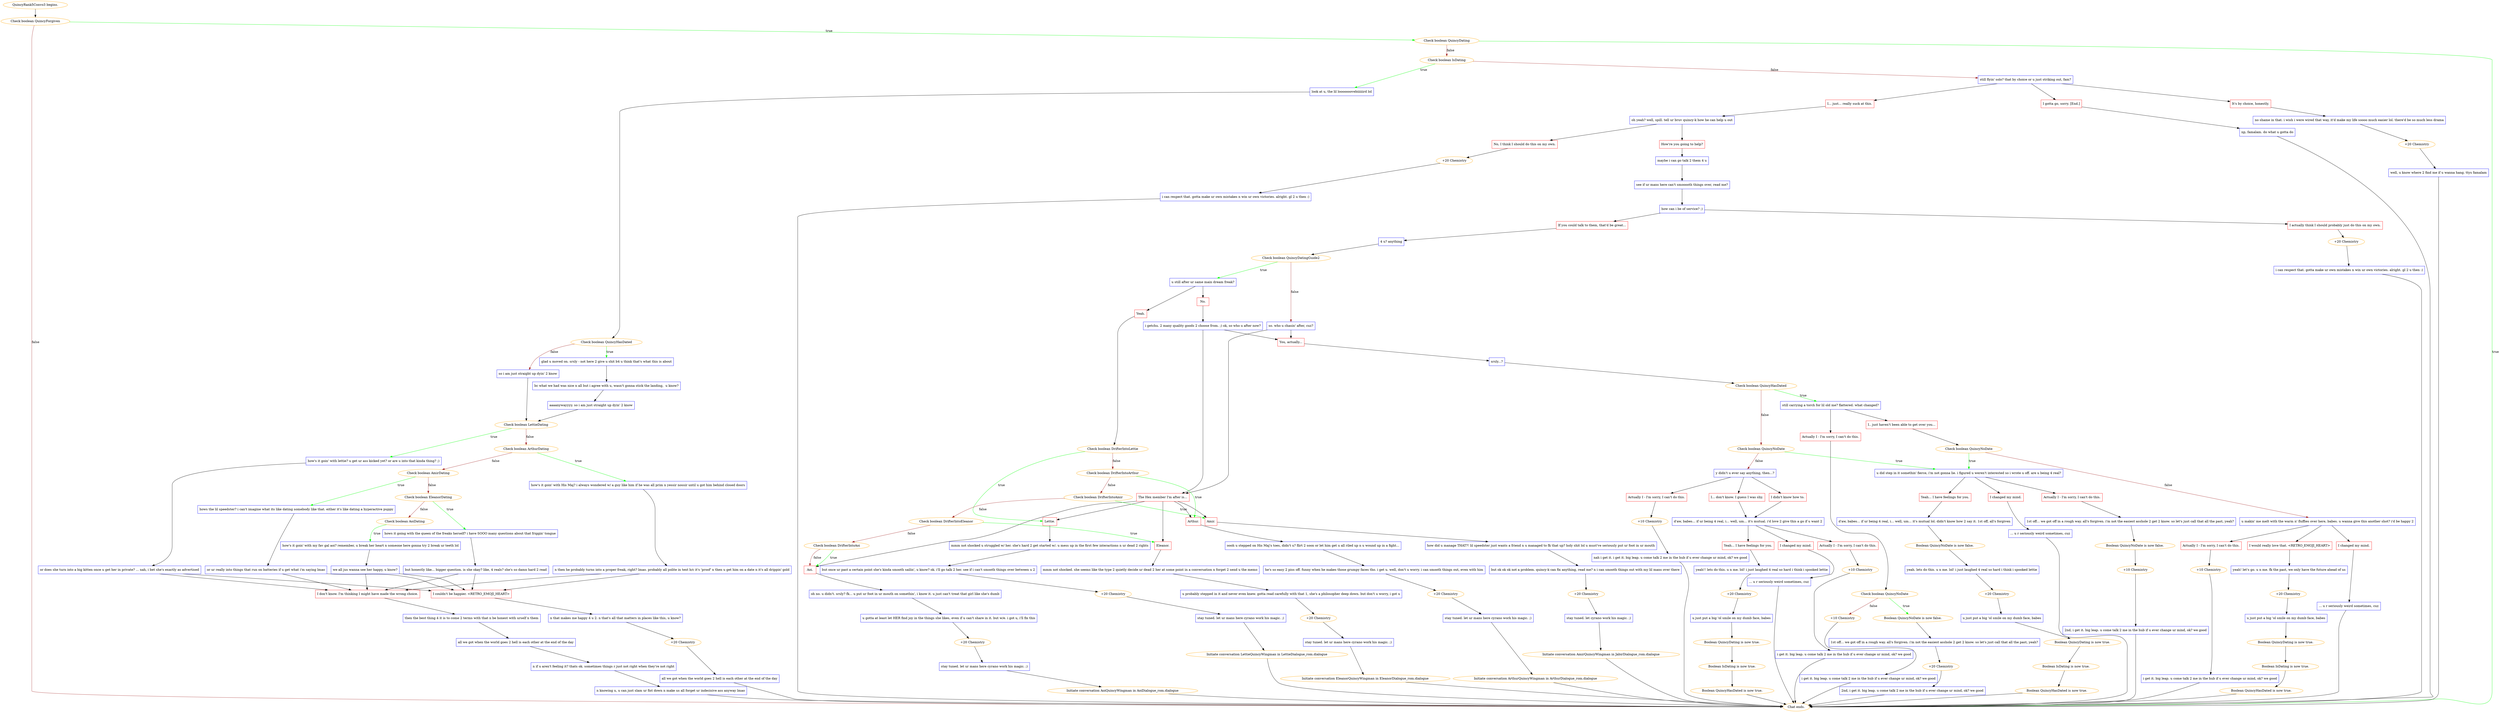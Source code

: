 digraph {
	"QuincyRank5Convo3 begins." [color=orange];
		"QuincyRank5Convo3 begins." -> 3189;
	3189 [label="Check boolean QuincyForgiven",color=orange];
		3189 -> 3190 [label=true,color=green];
		3189 -> "Chat ends." [label=false,color=brown];
	3190 [label="Check boolean QuincyDating",color=orange];
		3190 -> "Chat ends." [label=true,color=green];
		3190 -> 3191 [label=false,color=brown];
	"Chat ends." [color=orange];
	"Chat ends." [color=orange];
	3191 [label="Check boolean IsDating",color=orange];
		3191 -> 3194 [label=true,color=green];
		3191 -> 3195 [label=false,color=brown];
	3194 [label="look at u, the lil looooooovebiiiiiird lol",shape=box,color=blue];
		3194 -> 3196;
	3195 [label="still flyin' solo? that by choice or u just striking out, fam?",shape=box,color=blue];
		3195 -> 3228;
		3195 -> 3229;
		3195 -> 3230;
	3196 [label="Check boolean QuincyHasDated",color=orange];
		3196 -> 3197 [label=true,color=green];
		3196 -> 3198 [label=false,color=brown];
	3228 [label="It's by choice, honestly.",shape=box,color=red];
		3228 -> 3231;
	3229 [label="I... just... really suck at this.",shape=box,color=red];
		3229 -> 3235;
	3230 [label="I gotta go, sorry. [End.]",shape=box,color=red];
		3230 -> 3240;
	3197 [label="glad u moved on. srsly - not here 2 give u shit b4 u think that's what this is about",shape=box,color=blue];
		3197 -> 3199;
	3198 [label="so i am just straight up dyin' 2 know",shape=box,color=blue];
		3198 -> 3201;
	3231 [label="no shame in that. i wish i were wired that way, it'd make my life soooo much easier lol. there'd be so much less drama",shape=box,color=blue];
		3231 -> 3232;
	3235 [label="oh yeah? well, spill. tell ur bruv quincy-k how he can help u out",shape=box,color=blue];
		3235 -> 3237;
		3235 -> 3236;
	3240 [label="np, famalam. do what u gotta do",shape=box,color=blue];
		3240 -> "Chat ends.";
	3199 [label="bc what we had was nice n all but i agree with u, wasn't gonna stick the landing,  u know?",shape=box,color=blue];
		3199 -> 3200;
	3201 [label="Check boolean LettieDating",color=orange];
		3201 -> 3206 [label=true,color=green];
		3201 -> 3202 [label=false,color=brown];
	3232 [label="+20 Chemistry",color=orange];
		3232 -> 3233;
	3237 [label="How're you going to help?",shape=box,color=red];
		3237 -> 3244;
	3236 [label="No, I think I should do this on my own.",shape=box,color=red];
		3236 -> 3238;
	"Chat ends." [color=orange];
	3200 [label="aaaanywayyyy. so i am just straight up dyin' 2 know",shape=box,color=blue];
		3200 -> 3201;
	3206 [label="how's it goin' with lettie? u get ur ass kicked yet? or are u into that kinda thing? ;)",shape=box,color=blue];
		3206 -> 3207;
	3202 [label="Check boolean ArthurDating",color=orange];
		3202 -> 3208 [label=true,color=green];
		3202 -> 3203 [label=false,color=brown];
	3233 [label="well, u know where 2 find me if u wanna hang. ttys famalam",shape=box,color=blue];
		3233 -> "Chat ends.";
	3244 [label="maybe i can go talk 2 them 4 u",shape=box,color=blue];
		3244 -> 3245;
	3238 [label="+20 Chemistry",color=orange];
		3238 -> 3242;
	3207 [label="or does she turn into a big kitten once u get her in private? ... nah, i bet she's exactly as advertised",shape=box,color=blue];
		3207 -> 3216;
		3207 -> 3217;
	3208 [label="how's it goin' with His Maj? i always wondered w/ a guy like him if he was all prim n yessir nossir until u got him behind closed doors",shape=box,color=blue];
		3208 -> 3209;
	3203 [label="Check boolean AmirDating",color=orange];
		3203 -> 3210 [label=true,color=green];
		3203 -> 3204 [label=false,color=brown];
	"Chat ends." [color=orange];
	3245 [label="see if ur mans here can't smooooth things over, read me?",shape=box,color=blue];
		3245 -> 3246;
	3242 [label="i can respect that. gotta make ur own mistakes n win ur own victories. alright. gl 2 u then :)",shape=box,color=blue];
		3242 -> "Chat ends.";
	3216 [label="I couldn't be happier. <RETRO_EMOJI_HEART>",shape=box,color=red];
		3216 -> 3218;
	3217 [label="I don't know. I'm thinking I might have made the wrong choice.",shape=box,color=red];
		3217 -> 3222;
	3209 [label="n then he probably turns into a proper freak, right? lmao. probably all polite in text b/c it's 'proof' n then u get him on a date n it's all drippin' gold",shape=box,color=blue];
		3209 -> 3216;
		3209 -> 3217;
	3210 [label="hows the lil speedster? i can't imagine what its like dating somebody like that. either it's like dating a hyperactive puppy",shape=box,color=blue];
		3210 -> 3213;
	3204 [label="Check boolean EleanorDating",color=orange];
		3204 -> 3212 [label=true,color=green];
		3204 -> 3205 [label=false,color=brown];
	3246 [label="how can i be of service? ;)",shape=box,color=blue];
		3246 -> 3247;
		3246 -> 3248;
	"Chat ends." [color=orange];
	3218 [label="n that makes me happy 4 u 2. n that's all that matters in places like this, u know?",shape=box,color=blue];
		3218 -> 3220;
	3222 [label="then the best thing 4 it is to come 2 terms with that n be honest with urself n them",shape=box,color=blue];
		3222 -> 3223;
	3213 [label="or ur really into things that run on batteries if u get what i'm saying lmao",shape=box,color=blue];
		3213 -> 3216;
		3213 -> 3217;
	3212 [label="hows it going with the queen of the freaks herself? i have SOOO many questions about that friggin' tongue",shape=box,color=blue];
		3212 -> 3211;
	3205 [label="Check boolean AoiDating",color=orange];
		3205 -> 3214 [label=true,color=green];
	3247 [label="If you could talk to them, that'd be great...",shape=box,color=red];
		3247 -> 3252;
	3248 [label="I actually think I should probably just do this on my own.",shape=box,color=red];
		3248 -> 3250;
	3220 [label="+20 Chemistry",color=orange];
		3220 -> 3219;
	3223 [label="all we got when the world goes 2 hell is each other at the end of the day",shape=box,color=blue];
		3223 -> 3224;
	3211 [label="but honestly like... bigger question. is she okay? like, 4 reals? she's so damn hard 2 read",shape=box,color=blue];
		3211 -> 3216;
		3211 -> 3217;
	3214 [label="how's it goin' with my fav gal aoi? remember, u break her heart n someone here gonna try 2 break ur teeth lol",shape=box,color=blue];
		3214 -> 3215;
	3252 [label="4 u? anything",shape=box,color=blue];
		3252 -> 3253;
	3250 [label="+20 Chemistry",color=orange];
		3250 -> 3249;
	3219 [label="all we got when the world goes 2 hell is each other at the end of the day",shape=box,color=blue];
		3219 -> "Chat ends.";
	3224 [label="n if u aren't feeling it? thats ok. sometimes things r just not right when they're not right",shape=box,color=blue];
		3224 -> 3226;
	3215 [label="we all jus wanna see her happy, u know?",shape=box,color=blue];
		3215 -> 3216;
		3215 -> 3217;
	3253 [label="Check boolean QuincyDatingGuide2",color=orange];
		3253 -> 3254 [label=true,color=green];
		3253 -> 3255 [label=false,color=brown];
	3249 [label="i can respect that. gotta make ur own mistakes n win ur own victories. alright. gl 2 u then :)",shape=box,color=blue];
		3249 -> "Chat ends.";
	"Chat ends." [color=orange];
	3226 [label="n knowing u, u can just slam ur fist down n make us all forget ur indecisive ass anyway lmao",shape=box,color=blue];
		3226 -> "Chat ends.";
	3254 [label="u still after ur same main dream freak?",shape=box,color=blue];
		3254 -> 3256;
		3254 -> 3257;
	3255 [label="so. who u chasin' after, cuz?",shape=box,color=blue];
		3255 -> 2558;
		3255 -> 3262;
	"Chat ends." [color=orange];
	"Chat ends." [color=orange];
	3256 [label="No.",shape=box,color=red];
		3256 -> 3258;
	3257 [label="Yeah.",shape=box,color=red];
		3257 -> 3259;
	2558 [label="The Hex member I'm after is...",shape=box,color=red];
		2558 -> 3265;
		2558 -> 3266;
		2558 -> 3267;
		2558 -> 3268;
		2558 -> 3269;
	3262 [label="You, actually...",shape=box,color=red];
		3262 -> 3296;
	3258 [label="i getchu. 2 many quality goods 2 choose from. ;) ok, so who u after now?",shape=box,color=blue];
		3258 -> 2558;
		3258 -> 3262;
	3259 [label="Check boolean DrifterIntoLettie",color=orange];
		3259 -> 3265 [label=true,color=green];
		3259 -> 3260 [label=false,color=brown];
	3265 [label="Lettie.",shape=box,color=red];
		3265 -> 3270;
	3266 [label="Arthur.",shape=box,color=red];
		3266 -> 3279;
	3267 [label="Amir.",shape=box,color=red];
		3267 -> 3280;
	3268 [label="Eleanor.",shape=box,color=red];
		3268 -> 3285;
	3269 [label="Aoi.",shape=box,color=red];
		3269 -> 3290;
	3296 [label="srsly...?",shape=box,color=blue];
		3296 -> 3297;
	3260 [label="Check boolean DrifterIntoArthur",color=orange];
		3260 -> 3266 [label=true,color=green];
		3260 -> 3261 [label=false,color=brown];
	3270 [label="mmm not shocked u struggled w/ her. she's hard 2 get started w/. u mess up in the first few interactions n ur dead 2 rights",shape=box,color=blue];
		3270 -> 3271;
	3279 [label="oooh u stepped on His Maj's toes, didn't u? flirt 2 soon or let him get u all riled up n u wound up in a fight...",shape=box,color=blue];
		3279 -> 3277;
	3280 [label="how did u manage THAT?! lil speedster just wants a friend n u managed to fk that up? holy shit lol u must've seriously put ur foot in ur mouth",shape=box,color=blue];
		3280 -> 3282;
	3285 [label="mmm not shocked. she seems like the type 2 quietly decide ur dead 2 her at some point in a conversation n forget 2 send u the memo",shape=box,color=blue];
		3285 -> 3288;
	3290 [label="oh no. u didn't. srsly? fk... u put ur foot in ur mouth on somethin', i know it. u just can't treat that girl like she's dumb",shape=box,color=blue];
		3290 -> 3291;
	3297 [label="Check boolean QuincyHasDated",color=orange];
		3297 -> 3298 [label=true,color=green];
		3297 -> 3299 [label=false,color=brown];
	3261 [label="Check boolean DrifterIntoAmir",color=orange];
		3261 -> 3267 [label=true,color=green];
		3261 -> 3263 [label=false,color=brown];
	3271 [label="but once ur past a certain point she's kinda smooth sailin', u know? ok. i'll go talk 2 her. see if i can't smooth things over between u 2",shape=box,color=blue];
		3271 -> 3273;
	3277 [label="he's so easy 2 piss off. funny when he makes those grumpy faces tho. i get u. well, don't u worry. i can smooth things out, even with him",shape=box,color=blue];
		3277 -> 3276;
	3282 [label="but ok ok ok not a problem. quincy-k can fix anything, read me? n i can smooth things out with my lil mans over there",shape=box,color=blue];
		3282 -> 3283;
	3288 [label="u probably stepped in it and never even knew. gotta read carefully with that 1, she's a philosopher deep down. but don't u worry, i got u",shape=box,color=blue];
		3288 -> 3287;
	3291 [label="u gotta at least let HER find joy in the things she likes, even if u can't share in it. but w/e. i got u, i'll fix this",shape=box,color=blue];
		3291 -> 3292;
	3298 [label="still carrying a torch for lil old me? flattered. what changed?",shape=box,color=blue];
		3298 -> 3301;
		3298 -> 3300;
	3299 [label="Check boolean QuincyNoDate",color=orange];
		3299 -> 3313 [label=true,color=green];
		3299 -> 3314 [label=false,color=brown];
	3263 [label="Check boolean DrifterIntoEleanor",color=orange];
		3263 -> 3268 [label=true,color=green];
		3263 -> 3264 [label=false,color=brown];
	3273 [label="+20 Chemistry",color=orange];
		3273 -> 3272;
	3276 [label="+20 Chemistry",color=orange];
		3276 -> 3278;
	3283 [label="+20 Chemistry",color=orange];
		3283 -> 3281;
	3287 [label="+20 Chemistry",color=orange];
		3287 -> 3289;
	3292 [label="+20 Chemistry",color=orange];
		3292 -> 3294;
	3301 [label="I.. just haven't been able to get over you...",shape=box,color=red];
		3301 -> 3311;
	3300 [label="Actually I - I'm sorry, I can't do this.",shape=box,color=red];
		3300 -> 3302;
	3313 [label="u did step in it somethin' fierce, i'm not gonna lie. i figured u weren't interested so i wrote u off. are u being 4 real?",shape=box,color=blue];
		3313 -> 3331;
		3313 -> 3330;
		3313 -> 3332;
	3314 [label="y didn't u ever say anything, then...?",shape=box,color=blue];
		3314 -> 3350;
		3314 -> 3351;
		3314 -> 3349;
	3264 [label="Check boolean DrifterIntoAoi",color=orange];
		3264 -> 3269 [label=true,color=green];
		3264 -> 3269 [label=false,color=brown];
	3272 [label="stay tuned. let ur mans here cyrano work his magic. ;)",shape=box,color=blue];
		3272 -> 3527;
	3278 [label="stay tuned. let ur mans here cyrano work his magic. ;)",shape=box,color=blue];
		3278 -> 3528;
	3281 [label="stay tuned. let cyrano work his magic. ;)",shape=box,color=blue];
		3281 -> 3529;
	3289 [label="stay tuned. let ur mans here cyrano work his magic. ;)",shape=box,color=blue];
		3289 -> 3530;
	3294 [label="stay tuned. let ur mans here cyrano work his magic. ;)",shape=box,color=blue];
		3294 -> 990;
	3311 [label="Check boolean QuincyNoDate",color=orange];
		3311 -> 3313 [label=true,color=green];
		3311 -> 3312 [label=false,color=brown];
	3302 [label="Check boolean QuincyNoDate",color=orange];
		3302 -> 3303 [label=true,color=green];
		3302 -> 3309 [label=false,color=brown];
	3331 [label="Yeah... I have feelings for you.",shape=box,color=red];
		3331 -> 3333;
	3330 [label="Actually I - I'm sorry, I can't do this.",shape=box,color=red];
		3330 -> 3334;
	3332 [label="I changed my mind.",shape=box,color=red];
		3332 -> 3335;
	3350 [label="I... don't know. I guess I was shy.",shape=box,color=red];
		3350 -> 3352;
	3351 [label="I didn't know how to.",shape=box,color=red];
		3351 -> 3352;
	3349 [label="Actually I - I'm sorry, I can't do this.",shape=box,color=red];
		3349 -> 3353;
	3527 [label="Initiate conversation LettieQuincyWingman in LettieDialogue_rom.dialogue",color=orange];
		3527 -> "Chat ends.";
	3528 [label="Initiate conversation ArthurQuincyWingman in ArthurDialogue_rom.dialogue",color=orange];
		3528 -> "Chat ends.";
	3529 [label="Initiate conversation AmirQuincyWingman in JabirDialogue_rom.dialogue",color=orange];
		3529 -> "Chat ends.";
	3530 [label="Initiate conversation EleanorQuincyWingman in EleanorDialogue_rom.dialogue",color=orange];
		3530 -> "Chat ends.";
	990 [label="Initiate conversation AoiQuincyWingman in AoiDialogue_rom.dialogue",color=orange];
		990 -> "Chat ends.";
	3312 [label="u makin' me melt with the warm n' fluffies over here, babes. u wanna give this another shot? i'd be happy 2",shape=box,color=blue];
		3312 -> 3315;
		3312 -> 3317;
		3312 -> 3316;
	3303 [label="Boolean QuincyNoDate is now false.",color=orange];
		3303 -> 3304;
	3309 [label="+10 Chemistry",color=orange];
		3309 -> 3305;
	3333 [label="d'aw, babes... if ur being 4 real, i... well, um... it's mutual lol. didn't know how 2 say it. 1st off, all's forgiven",shape=box,color=blue];
		3333 -> 3337;
	3334 [label="1st off... we got off in a rough way. all's forgiven. i'm not the easiest asshole 2 get 2 know. so let's just call that all the past, yeah?",shape=box,color=blue];
		3334 -> 3338;
	3335 [label="... u r seriously weird sometimes, cuz",shape=box,color=blue];
		3335 -> "Chat ends.";
	3352 [label="d'aw, babes... if ur being 4 real, i... well, um... it's mutual. i'd love 2 give this a go if u want 2",shape=box,color=blue];
		3352 -> 3356;
		3352 -> 3357;
		3352 -> 3358;
	3353 [label="+10 Chemistry",color=orange];
		3353 -> 3354;
	"Chat ends." [color=orange];
	"Chat ends." [color=orange];
	"Chat ends." [color=orange];
	"Chat ends." [color=orange];
	"Chat ends." [color=orange];
	3315 [label="I would really love that. <RETRO_EMOJI_HEART>",shape=box,color=red];
		3315 -> 3318;
	3317 [label="Actually I - I'm sorry, I can't do this.",shape=box,color=red];
		3317 -> 3319;
	3316 [label="I changed my mind.",shape=box,color=red];
		3316 -> 3321;
	3304 [label="1st off... we got off in a rough way. all's forgiven. i'm not the easiest asshole 2 get 2 know. so let's just call that all the past, yeah?",shape=box,color=blue];
		3304 -> 3306;
	3305 [label="i get it. big leap. u come talk 2 me in the hub if u ever change ur mind, ok? we good",shape=box,color=blue];
		3305 -> "Chat ends.";
	3337 [label="Boolean QuincyNoDate is now false.",color=orange];
		3337 -> 3340;
	3338 [label="Boolean QuincyNoDate is now false.",color=orange];
		3338 -> 3341;
	"Chat ends." [color=orange];
	3356 [label="Yeah... I have feelings for you.",shape=box,color=red];
		3356 -> 3361;
	3357 [label="Actually I - I'm sorry, I can't do this.",shape=box,color=red];
		3357 -> 3368;
	3358 [label="I changed my mind.",shape=box,color=red];
		3358 -> 3359;
	3354 [label="nah i get it. i get it. big leap. u come talk 2 me in the hub if u ever change ur mind, ok? we good",shape=box,color=blue];
		3354 -> "Chat ends.";
	3318 [label="yeah! let's go. u n me. fk the past, we only have the future ahead of us",shape=box,color=blue];
		3318 -> 3320;
	3319 [label="+10 Chemistry",color=orange];
		3319 -> 3323;
	3321 [label="... u r seriously weird sometimes, cuz",shape=box,color=blue];
		3321 -> "Chat ends.";
	3306 [label="+20 Chemistry",color=orange];
		3306 -> 3307;
	"Chat ends." [color=orange];
	3340 [label="yeah. lets do this. u n me. lol! i just laughed 4 real so hard i think i spooked lettie",shape=box,color=blue];
		3340 -> 3343;
	3341 [label="+10 Chemistry",color=orange];
		3341 -> 3339;
	3361 [label="yeah!! lets do this. u n me. lol! i just laughed 4 real so hard i think i spooked lettie",shape=box,color=blue];
		3361 -> 3366;
	3368 [label="+10 Chemistry",color=orange];
		3368 -> 3370;
	3359 [label="... u r seriously weird sometimes, cuz",shape=box,color=blue];
		3359 -> "Chat ends.";
	"Chat ends." [color=orange];
	3320 [label="+20 Chemistry",color=orange];
		3320 -> 3325;
	3323 [label="i get it. big leap. u come talk 2 me in the hub if u ever change ur mind, ok? we good",shape=box,color=blue];
		3323 -> "Chat ends.";
	"Chat ends." [color=orange];
	3307 [label="2nd, i get it. big leap. u come talk 2 me in the hub if u ever change ur mind, ok? we good",shape=box,color=blue];
		3307 -> "Chat ends.";
	3343 [label="+20 Chemistry",color=orange];
		3343 -> 3346;
	3339 [label="2nd, i get it. big leap. u come talk 2 me in the hub if u ever change ur mind, ok? we good",shape=box,color=blue];
		3339 -> "Chat ends.";
	3366 [label="+20 Chemistry",color=orange];
		3366 -> 3364;
	3370 [label="i get it. big leap. u come talk 2 me in the hub if u ever change ur mind, ok? we good",shape=box,color=blue];
		3370 -> "Chat ends.";
	"Chat ends." [color=orange];
	3325 [label="u just put a big 'ol smile on my dumb face, babes",shape=box,color=blue];
		3325 -> 3326;
	"Chat ends." [color=orange];
	"Chat ends." [color=orange];
	3346 [label="u just put a big 'ol smile on my dumb face, babes",shape=box,color=blue];
		3346 -> 3348;
	"Chat ends." [color=orange];
	3364 [label="u just put a big 'ol smile on my dumb face, babes",shape=box,color=blue];
		3364 -> 3362;
	"Chat ends." [color=orange];
	3326 [label="Boolean QuincyDating is now true.",color=orange];
		3326 -> 3327;
	3348 [label="Boolean QuincyDating is now true.",color=orange];
		3348 -> 3345;
	3362 [label="Boolean QuincyDating is now true.",color=orange];
		3362 -> 3365;
	3327 [label="Boolean IsDating is now true.",color=orange];
		3327 -> 3328;
	3345 [label="Boolean IsDating is now true.",color=orange];
		3345 -> 3344;
	3365 [label="Boolean IsDating is now true.",color=orange];
		3365 -> 3360;
	3328 [label="Boolean QuincyHasDated is now true.",color=orange];
		3328 -> "Chat ends.";
	3344 [label="Boolean QuincyHasDated is now true.",color=orange];
		3344 -> "Chat ends.";
	3360 [label="Boolean QuincyHasDated is now true.",color=orange];
		3360 -> "Chat ends.";
	"Chat ends." [color=orange];
	"Chat ends." [color=orange];
	"Chat ends." [color=orange];
}